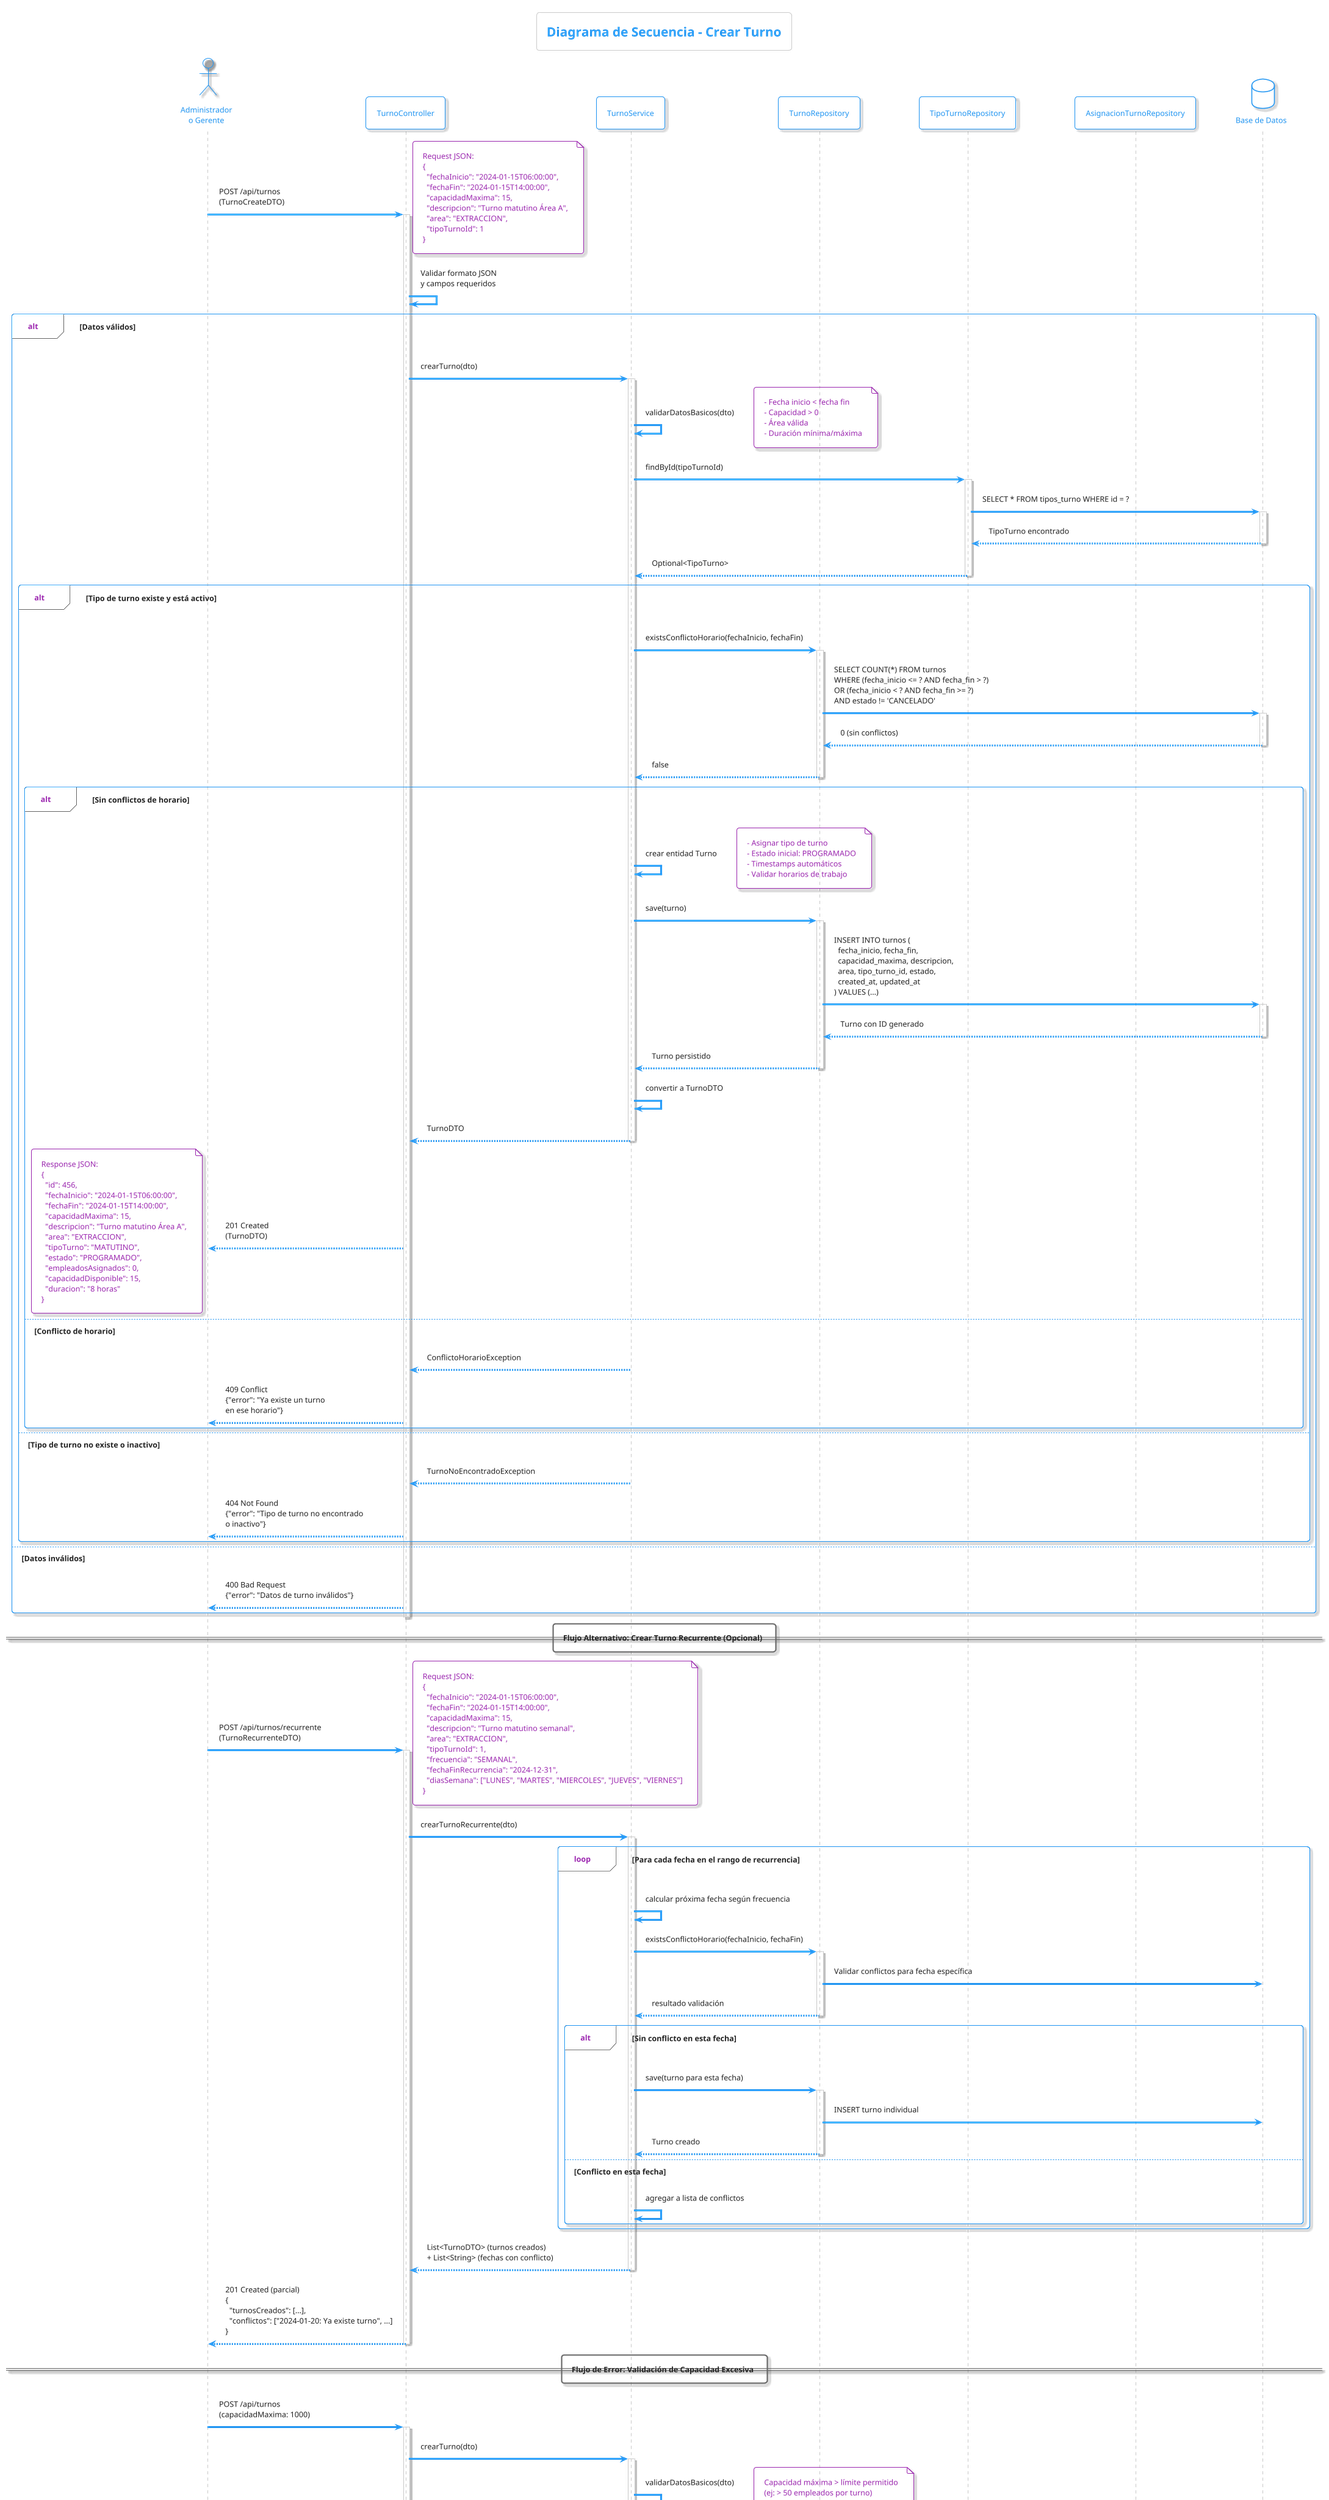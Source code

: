 @startuml sequence_crear_turno
!theme materia-outline
title Diagrama de Secuencia - Crear Turno

' ===== PARTICIPANTES =====
actor "Administrador\no Gerente" as Admin
participant "TurnoController" as Controller
participant "TurnoService" as Service
participant "TurnoRepository" as TurnoRepo
participant "TipoTurnoRepository" as TipoRepo
participant "AsignacionTurnoRepository" as AsignRepo
database "Base de Datos" as DB

' ===== FLUJO PRINCIPAL =====
Admin -> Controller : POST /api/turnos\n(TurnoCreateDTO)
note right : Request JSON:\n{\n  "fechaInicio": "2024-01-15T06:00:00",\n  "fechaFin": "2024-01-15T14:00:00",\n  "capacidadMaxima": 15,\n  "descripcion": "Turno matutino Área A",\n  "area": "EXTRACCION",\n  "tipoTurnoId": 1\n}

activate Controller
Controller -> Controller : Validar formato JSON\ny campos requeridos

alt Datos válidos
    Controller -> Service : crearTurno(dto)
    activate Service
    
    ' ===== VALIDACIONES DE NEGOCIO =====
    Service -> Service : validarDatosBasicos(dto)
    note right : - Fecha inicio < fecha fin\n- Capacidad > 0\n- Área válida\n- Duración mínima/máxima
    
    ' Validar que existe el tipo de turno
    Service -> TipoRepo : findById(tipoTurnoId)
    activate TipoRepo
    TipoRepo -> DB : SELECT * FROM tipos_turno WHERE id = ?
    activate DB
    DB --> TipoRepo : TipoTurno encontrado
    deactivate DB
    TipoRepo --> Service : Optional<TipoTurno>
    deactivate TipoRepo
    
    alt Tipo de turno existe y está activo
        ' ===== VALIDAR CONFLICTOS DE HORARIO =====
        Service -> TurnoRepo : existsConflictoHorario(fechaInicio, fechaFin)
        activate TurnoRepo
        TurnoRepo -> DB : SELECT COUNT(*) FROM turnos\nWHERE (fecha_inicio <= ? AND fecha_fin > ?)\nOR (fecha_inicio < ? AND fecha_fin >= ?)\nAND estado != 'CANCELADO'
        activate DB
        DB --> TurnoRepo : 0 (sin conflictos)
        deactivate DB
        TurnoRepo --> Service : false
        deactivate TurnoRepo
        
        alt Sin conflictos de horario
            ' ===== CREAR ENTIDAD =====
            Service -> Service : crear entidad Turno
            note right : - Asignar tipo de turno\n- Estado inicial: PROGRAMADO\n- Timestamps automáticos\n- Validar horarios de trabajo
            
            ' ===== PERSISTIR =====
            Service -> TurnoRepo : save(turno)
            activate TurnoRepo
            TurnoRepo -> DB : INSERT INTO turnos (\n  fecha_inicio, fecha_fin,\n  capacidad_maxima, descripcion,\n  area, tipo_turno_id, estado,\n  created_at, updated_at\n) VALUES (...)
            activate DB
            DB --> TurnoRepo : Turno con ID generado
            deactivate DB
            TurnoRepo --> Service : Turno persistido
            deactivate TurnoRepo
            
            ' ===== RESPUESTA =====
            Service -> Service : convertir a TurnoDTO
            Service --> Controller : TurnoDTO
            deactivate Service
            
            Controller --> Admin : 201 Created\n(TurnoDTO)
            note left : Response JSON:\n{\n  "id": 456,\n  "fechaInicio": "2024-01-15T06:00:00",\n  "fechaFin": "2024-01-15T14:00:00",\n  "capacidadMaxima": 15,\n  "descripcion": "Turno matutino Área A",\n  "area": "EXTRACCION",\n  "tipoTurno": "MATUTINO",\n  "estado": "PROGRAMADO",\n  "empleadosAsignados": 0,\n  "capacidadDisponible": 15,\n  "duracion": "8 horas"\n}
        
        else Conflicto de horario
            Service --> Controller : ConflictoHorarioException
            deactivate Service
            Controller --> Admin : 409 Conflict\n{"error": "Ya existe un turno\nen ese horario"}
        end
        
    else Tipo de turno no existe o inactivo
        Service --> Controller : TurnoNoEncontradoException
        deactivate Service
        Controller --> Admin : 404 Not Found\n{"error": "Tipo de turno no encontrado\no inactivo"}
    end
    
else Datos inválidos
    Controller --> Admin : 400 Bad Request\n{"error": "Datos de turno inválidos"}
end

deactivate Controller

' ===== SEPARADOR =====
== Flujo Alternativo: Crear Turno Recurrente (Opcional) ==

Admin -> Controller : POST /api/turnos/recurrente\n(TurnoRecurrenteDTO)
note right : Request JSON:\n{\n  "fechaInicio": "2024-01-15T06:00:00",\n  "fechaFin": "2024-01-15T14:00:00",\n  "capacidadMaxima": 15,\n  "descripcion": "Turno matutino semanal",\n  "area": "EXTRACCION",\n  "tipoTurnoId": 1,\n  "frecuencia": "SEMANAL",\n  "fechaFinRecurrencia": "2024-12-31",\n  "diasSemana": ["LUNES", "MARTES", "MIERCOLES", "JUEVES", "VIERNES"]\n}

activate Controller
Controller -> Service : crearTurnoRecurrente(dto)
activate Service

loop Para cada fecha en el rango de recurrencia
    Service -> Service : calcular próxima fecha según frecuencia
    
    Service -> TurnoRepo : existsConflictoHorario(fechaInicio, fechaFin)
    activate TurnoRepo
    TurnoRepo -> DB : Validar conflictos para fecha específica
    TurnoRepo --> Service : resultado validación
    deactivate TurnoRepo
    
    alt Sin conflicto en esta fecha
        Service -> TurnoRepo : save(turno para esta fecha)
        activate TurnoRepo
        TurnoRepo -> DB : INSERT turno individual
        TurnoRepo --> Service : Turno creado
        deactivate TurnoRepo
    else Conflicto en esta fecha
        Service -> Service : agregar a lista de conflictos
    end
end

Service --> Controller : List<TurnoDTO> (turnos creados)\n+ List<String> (fechas con conflicto)
deactivate Service

Controller --> Admin : 201 Created (parcial)\n{\n  "turnosCreados": [...],\n  "conflictos": ["2024-01-20: Ya existe turno", ...]\n}
deactivate Controller

' ===== SEPARADOR =====
== Flujo de Error: Validación de Capacidad Excesiva ==

Admin -> Controller : POST /api/turnos\n(capacidadMaxima: 1000)
activate Controller
Controller -> Service : crearTurno(dto)
activate Service
Service -> Service : validarDatosBasicos(dto)
note right : Capacidad máxima > límite permitido\n(ej: > 50 empleados por turno)
Service --> Controller : IllegalArgumentException("Capacidad excede límite")
deactivate Service
Controller --> Admin : 400 Bad Request\n{"error": "Capacidad máxima excede\nel límite permitido (50)"}
deactivate Controller

@enduml
